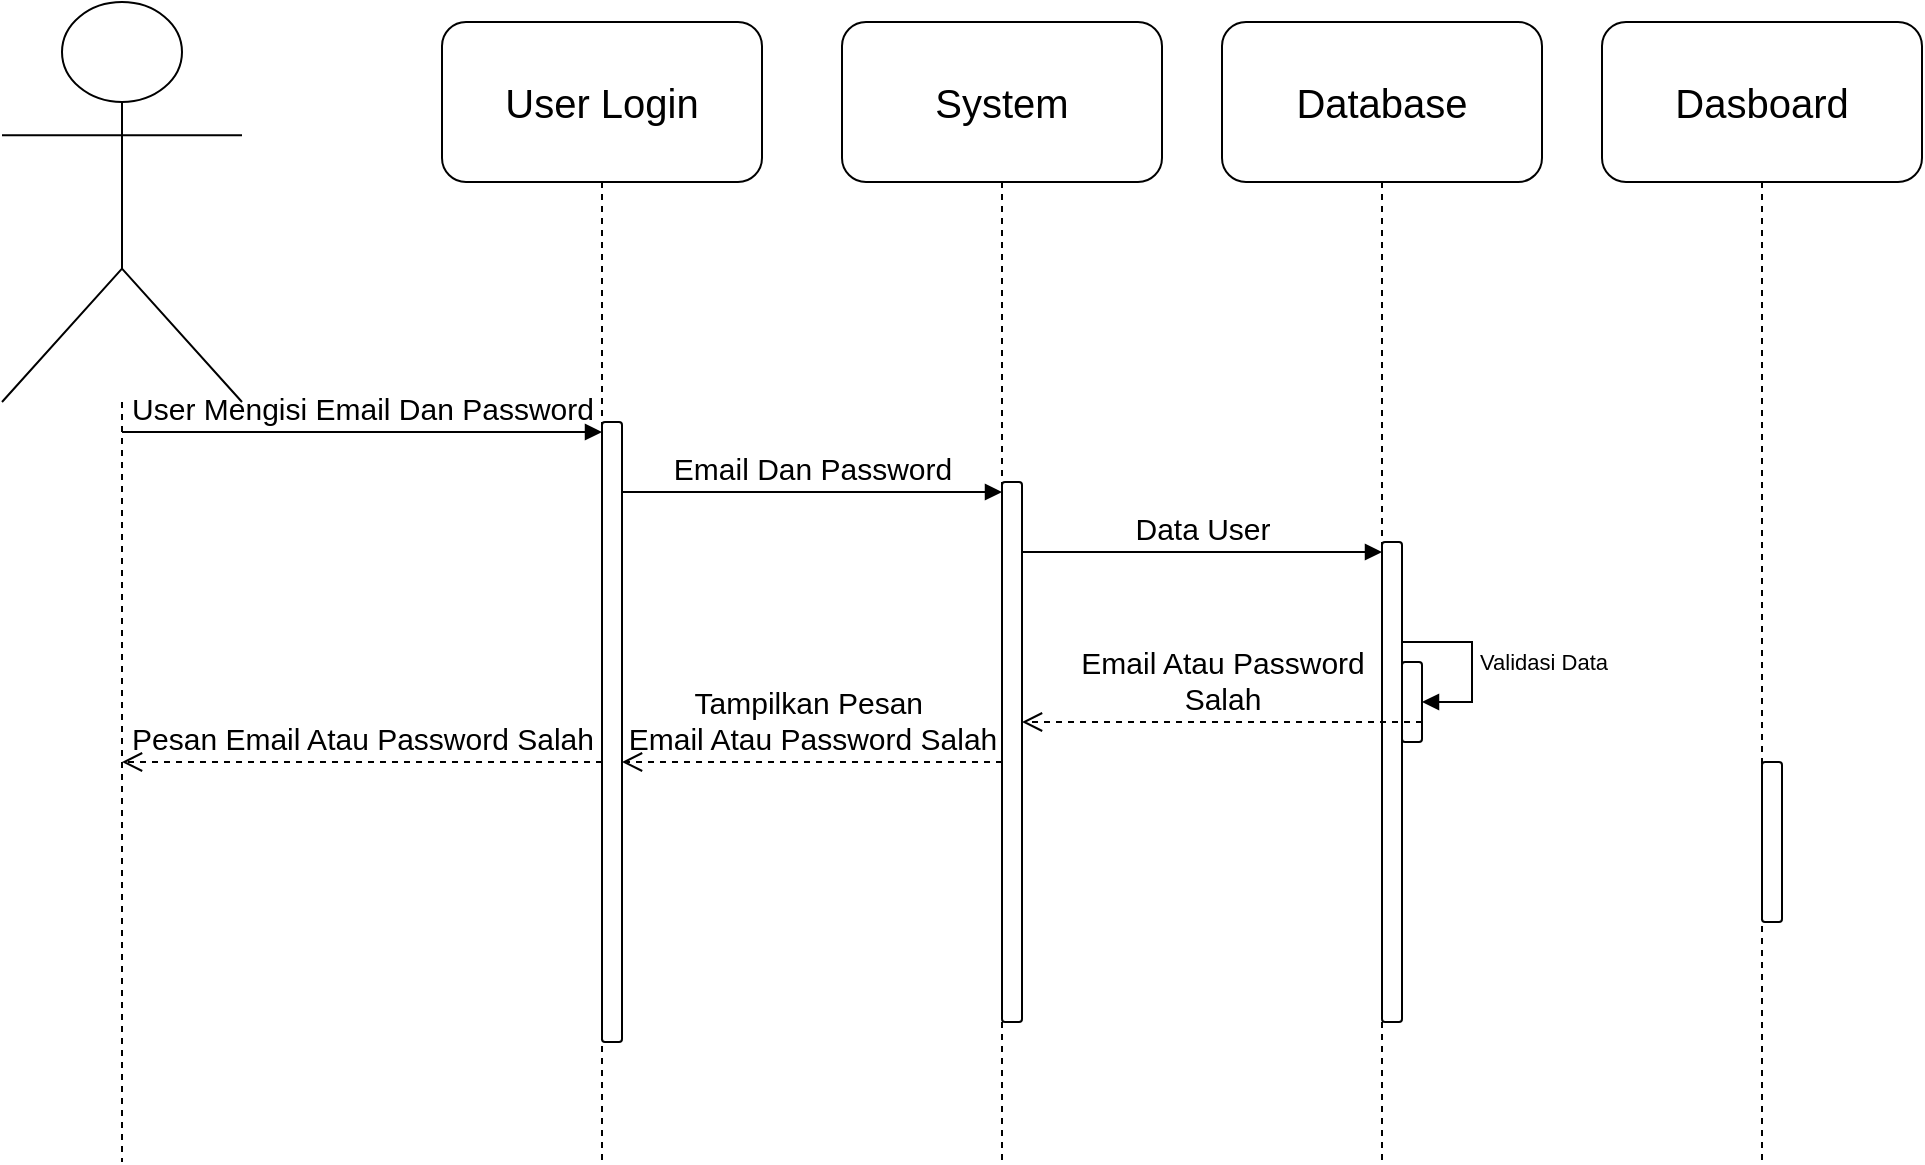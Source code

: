 <mxfile version="22.1.16" type="github">
  <diagram name="Page-1" id="13e1069c-82ec-6db2-03f1-153e76fe0fe0">
    <mxGraphModel dx="1237" dy="654" grid="1" gridSize="10" guides="1" tooltips="1" connect="1" arrows="1" fold="1" page="1" pageScale="1" pageWidth="1100" pageHeight="850" background="none" math="0" shadow="0">
      <root>
        <mxCell id="0" />
        <mxCell id="1" parent="0" />
        <mxCell id="xn0ObYfhN3N2uXmXBi_e-1" value="" style="shape=umlLifeline;perimeter=lifelinePerimeter;whiteSpace=wrap;html=1;container=1;dropTarget=0;collapsible=0;recursiveResize=0;outlineConnect=0;portConstraint=eastwest;newEdgeStyle={&quot;curved&quot;:0,&quot;rounded&quot;:0};participant=umlActor;size=200;labelBackgroundColor=none;rounded=1;" vertex="1" parent="1">
          <mxGeometry x="40" y="30" width="120" height="580" as="geometry" />
        </mxCell>
        <mxCell id="xn0ObYfhN3N2uXmXBi_e-2" value="&lt;font style=&quot;font-size: 20px;&quot;&gt;User Login&lt;/font&gt;" style="shape=umlLifeline;perimeter=lifelinePerimeter;whiteSpace=wrap;html=1;container=1;dropTarget=0;collapsible=0;recursiveResize=0;outlineConnect=0;portConstraint=eastwest;newEdgeStyle={&quot;curved&quot;:0,&quot;rounded&quot;:0};size=80;labelBackgroundColor=none;rounded=1;" vertex="1" parent="1">
          <mxGeometry x="260" y="40" width="160" height="570" as="geometry" />
        </mxCell>
        <mxCell id="xn0ObYfhN3N2uXmXBi_e-8" value="" style="html=1;points=[[0,0,0,0,5],[0,1,0,0,-5],[1,0,0,0,5],[1,1,0,0,-5]];perimeter=orthogonalPerimeter;outlineConnect=0;targetShapes=umlLifeline;portConstraint=eastwest;newEdgeStyle={&quot;curved&quot;:0,&quot;rounded&quot;:0};labelBackgroundColor=none;rounded=1;" vertex="1" parent="xn0ObYfhN3N2uXmXBi_e-2">
          <mxGeometry x="80" y="200" width="10" height="310" as="geometry" />
        </mxCell>
        <mxCell id="xn0ObYfhN3N2uXmXBi_e-3" value="&lt;span style=&quot;font-size: 20px;&quot;&gt;System&lt;/span&gt;" style="shape=umlLifeline;perimeter=lifelinePerimeter;whiteSpace=wrap;html=1;container=1;dropTarget=0;collapsible=0;recursiveResize=0;outlineConnect=0;portConstraint=eastwest;newEdgeStyle={&quot;curved&quot;:0,&quot;rounded&quot;:0};size=80;labelBackgroundColor=none;rounded=1;" vertex="1" parent="1">
          <mxGeometry x="460" y="40" width="160" height="570" as="geometry" />
        </mxCell>
        <mxCell id="xn0ObYfhN3N2uXmXBi_e-11" value="" style="html=1;points=[[0,0,0,0,5],[0,1,0,0,-5],[1,0,0,0,5],[1,1,0,0,-5]];perimeter=orthogonalPerimeter;outlineConnect=0;targetShapes=umlLifeline;portConstraint=eastwest;newEdgeStyle={&quot;curved&quot;:0,&quot;rounded&quot;:0};labelBackgroundColor=none;rounded=1;" vertex="1" parent="xn0ObYfhN3N2uXmXBi_e-3">
          <mxGeometry x="80" y="230" width="10" height="270" as="geometry" />
        </mxCell>
        <mxCell id="xn0ObYfhN3N2uXmXBi_e-4" value="&lt;span style=&quot;font-size: 20px;&quot;&gt;Database&lt;/span&gt;" style="shape=umlLifeline;perimeter=lifelinePerimeter;whiteSpace=wrap;html=1;container=1;dropTarget=0;collapsible=0;recursiveResize=0;outlineConnect=0;portConstraint=eastwest;newEdgeStyle={&quot;curved&quot;:0,&quot;rounded&quot;:0};size=80;labelBackgroundColor=none;rounded=1;" vertex="1" parent="1">
          <mxGeometry x="650" y="40" width="160" height="570" as="geometry" />
        </mxCell>
        <mxCell id="xn0ObYfhN3N2uXmXBi_e-14" value="" style="html=1;points=[[0,0,0,0,5],[0,1,0,0,-5],[1,0,0,0,5],[1,1,0,0,-5]];perimeter=orthogonalPerimeter;outlineConnect=0;targetShapes=umlLifeline;portConstraint=eastwest;newEdgeStyle={&quot;curved&quot;:0,&quot;rounded&quot;:0};labelBackgroundColor=none;rounded=1;" vertex="1" parent="xn0ObYfhN3N2uXmXBi_e-4">
          <mxGeometry x="80" y="260" width="10" height="240" as="geometry" />
        </mxCell>
        <mxCell id="xn0ObYfhN3N2uXmXBi_e-17" value="" style="html=1;points=[[0,0,0,0,5],[0,1,0,0,-5],[1,0,0,0,5],[1,1,0,0,-5]];perimeter=orthogonalPerimeter;outlineConnect=0;targetShapes=umlLifeline;portConstraint=eastwest;newEdgeStyle={&quot;curved&quot;:0,&quot;rounded&quot;:0};labelBackgroundColor=none;rounded=1;" vertex="1" parent="xn0ObYfhN3N2uXmXBi_e-4">
          <mxGeometry x="90" y="320" width="10" height="40" as="geometry" />
        </mxCell>
        <mxCell id="xn0ObYfhN3N2uXmXBi_e-18" value="Validasi Data" style="html=1;align=left;spacingLeft=2;endArrow=block;rounded=1;edgeStyle=orthogonalEdgeStyle;curved=0;rounded=0;labelBackgroundColor=none;fontColor=default;" edge="1" target="xn0ObYfhN3N2uXmXBi_e-17" parent="xn0ObYfhN3N2uXmXBi_e-4" source="xn0ObYfhN3N2uXmXBi_e-14">
          <mxGeometry relative="1" as="geometry">
            <mxPoint x="95" y="300" as="sourcePoint" />
            <Array as="points">
              <mxPoint x="125" y="310" />
              <mxPoint x="125" y="340" />
            </Array>
          </mxGeometry>
        </mxCell>
        <mxCell id="xn0ObYfhN3N2uXmXBi_e-5" value="&lt;span style=&quot;font-size: 20px;&quot;&gt;Dasboard&lt;/span&gt;" style="shape=umlLifeline;perimeter=lifelinePerimeter;whiteSpace=wrap;html=1;container=1;dropTarget=0;collapsible=0;recursiveResize=0;outlineConnect=0;portConstraint=eastwest;newEdgeStyle={&quot;curved&quot;:0,&quot;rounded&quot;:0};size=80;labelBackgroundColor=none;rounded=1;" vertex="1" parent="1">
          <mxGeometry x="840" y="40" width="160" height="570" as="geometry" />
        </mxCell>
        <mxCell id="xn0ObYfhN3N2uXmXBi_e-25" value="" style="html=1;points=[[0,0,0,0,5],[0,1,0,0,-5],[1,0,0,0,5],[1,1,0,0,-5]];perimeter=orthogonalPerimeter;outlineConnect=0;targetShapes=umlLifeline;portConstraint=eastwest;newEdgeStyle={&quot;curved&quot;:0,&quot;rounded&quot;:0};labelBackgroundColor=none;rounded=1;" vertex="1" parent="xn0ObYfhN3N2uXmXBi_e-5">
          <mxGeometry x="80" y="370" width="10" height="80" as="geometry" />
        </mxCell>
        <mxCell id="xn0ObYfhN3N2uXmXBi_e-9" value="&lt;font style=&quot;font-size: 15px;&quot;&gt;User Mengisi Email Dan Password&lt;/font&gt;" style="html=1;verticalAlign=bottom;endArrow=block;curved=0;rounded=1;entryX=0;entryY=0;entryDx=0;entryDy=5;labelBackgroundColor=none;fontColor=default;" edge="1" target="xn0ObYfhN3N2uXmXBi_e-8" parent="1" source="xn0ObYfhN3N2uXmXBi_e-1">
          <mxGeometry relative="1" as="geometry">
            <mxPoint x="270" y="245" as="sourcePoint" />
          </mxGeometry>
        </mxCell>
        <mxCell id="xn0ObYfhN3N2uXmXBi_e-12" value="&lt;font style=&quot;font-size: 15px;&quot;&gt;Email Dan Password&lt;/font&gt;" style="html=1;verticalAlign=bottom;endArrow=block;curved=0;rounded=1;entryX=0;entryY=0;entryDx=0;entryDy=5;labelBackgroundColor=none;fontColor=default;" edge="1" target="xn0ObYfhN3N2uXmXBi_e-11" parent="1" source="xn0ObYfhN3N2uXmXBi_e-8">
          <mxGeometry relative="1" as="geometry">
            <mxPoint x="380" y="275" as="sourcePoint" />
          </mxGeometry>
        </mxCell>
        <mxCell id="xn0ObYfhN3N2uXmXBi_e-15" value="&lt;font style=&quot;font-size: 15px;&quot;&gt;Data User&lt;/font&gt;" style="html=1;verticalAlign=bottom;endArrow=block;curved=0;rounded=1;entryX=0;entryY=0;entryDx=0;entryDy=5;labelBackgroundColor=none;fontColor=default;" edge="1" target="xn0ObYfhN3N2uXmXBi_e-14" parent="1" source="xn0ObYfhN3N2uXmXBi_e-11">
          <mxGeometry relative="1" as="geometry">
            <mxPoint x="660" y="305" as="sourcePoint" />
          </mxGeometry>
        </mxCell>
        <mxCell id="xn0ObYfhN3N2uXmXBi_e-19" value="&lt;font style=&quot;font-size: 15px;&quot;&gt;Email Atau Password&lt;br&gt;Salah&lt;/font&gt;" style="html=1;verticalAlign=bottom;endArrow=open;dashed=1;endSize=8;curved=0;rounded=1;exitX=1;exitY=0.75;exitDx=0;exitDy=0;exitPerimeter=0;labelBackgroundColor=none;fontColor=default;" edge="1" parent="1" source="xn0ObYfhN3N2uXmXBi_e-17" target="xn0ObYfhN3N2uXmXBi_e-11">
          <mxGeometry relative="1" as="geometry">
            <mxPoint x="620" y="410" as="sourcePoint" />
            <mxPoint x="560" y="390" as="targetPoint" />
          </mxGeometry>
        </mxCell>
        <mxCell id="xn0ObYfhN3N2uXmXBi_e-20" value="&lt;span style=&quot;font-size: 15px;&quot;&gt;Tampilkan Pesan&amp;nbsp;&lt;br&gt;Email Atau Password Salah&lt;br&gt;&lt;/span&gt;" style="html=1;verticalAlign=bottom;endArrow=open;dashed=1;endSize=8;curved=0;rounded=1;labelBackgroundColor=none;fontColor=default;" edge="1" parent="1" target="xn0ObYfhN3N2uXmXBi_e-8">
          <mxGeometry relative="1" as="geometry">
            <mxPoint x="540" y="410" as="sourcePoint" />
            <mxPoint x="460" y="410" as="targetPoint" />
          </mxGeometry>
        </mxCell>
        <mxCell id="xn0ObYfhN3N2uXmXBi_e-21" value="&lt;font style=&quot;font-size: 15px;&quot;&gt;Pesan Email Atau Password Salah&lt;/font&gt;" style="html=1;verticalAlign=bottom;endArrow=open;dashed=1;endSize=8;curved=0;rounded=1;labelBackgroundColor=none;fontColor=default;" edge="1" parent="1" target="xn0ObYfhN3N2uXmXBi_e-1">
          <mxGeometry relative="1" as="geometry">
            <mxPoint x="340" y="410" as="sourcePoint" />
            <mxPoint x="260" y="410" as="targetPoint" />
          </mxGeometry>
        </mxCell>
      </root>
    </mxGraphModel>
  </diagram>
</mxfile>
